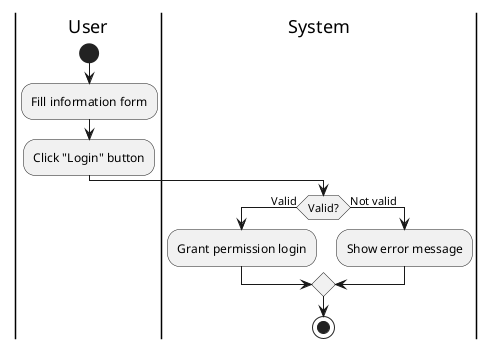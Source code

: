 @startuml
|User|
start
:Fill information form;
:Click "Login" button;
|System|
if (Valid?) then (Valid)
  :Grant permission login;
else (Not valid)
  :Show error message;
endif
stop
@enduml